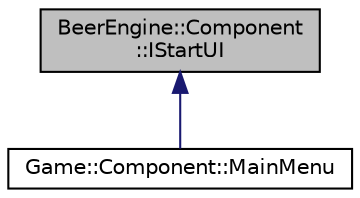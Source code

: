 digraph "BeerEngine::Component::IStartUI"
{
  edge [fontname="Helvetica",fontsize="10",labelfontname="Helvetica",labelfontsize="10"];
  node [fontname="Helvetica",fontsize="10",shape=record];
  Node0 [label="BeerEngine::Component\l::IStartUI",height=0.2,width=0.4,color="black", fillcolor="grey75", style="filled", fontcolor="black"];
  Node0 -> Node1 [dir="back",color="midnightblue",fontsize="10",style="solid",fontname="Helvetica"];
  Node1 [label="Game::Component::MainMenu",height=0.2,width=0.4,color="black", fillcolor="white", style="filled",URL="$class_game_1_1_component_1_1_main_menu.html"];
}
